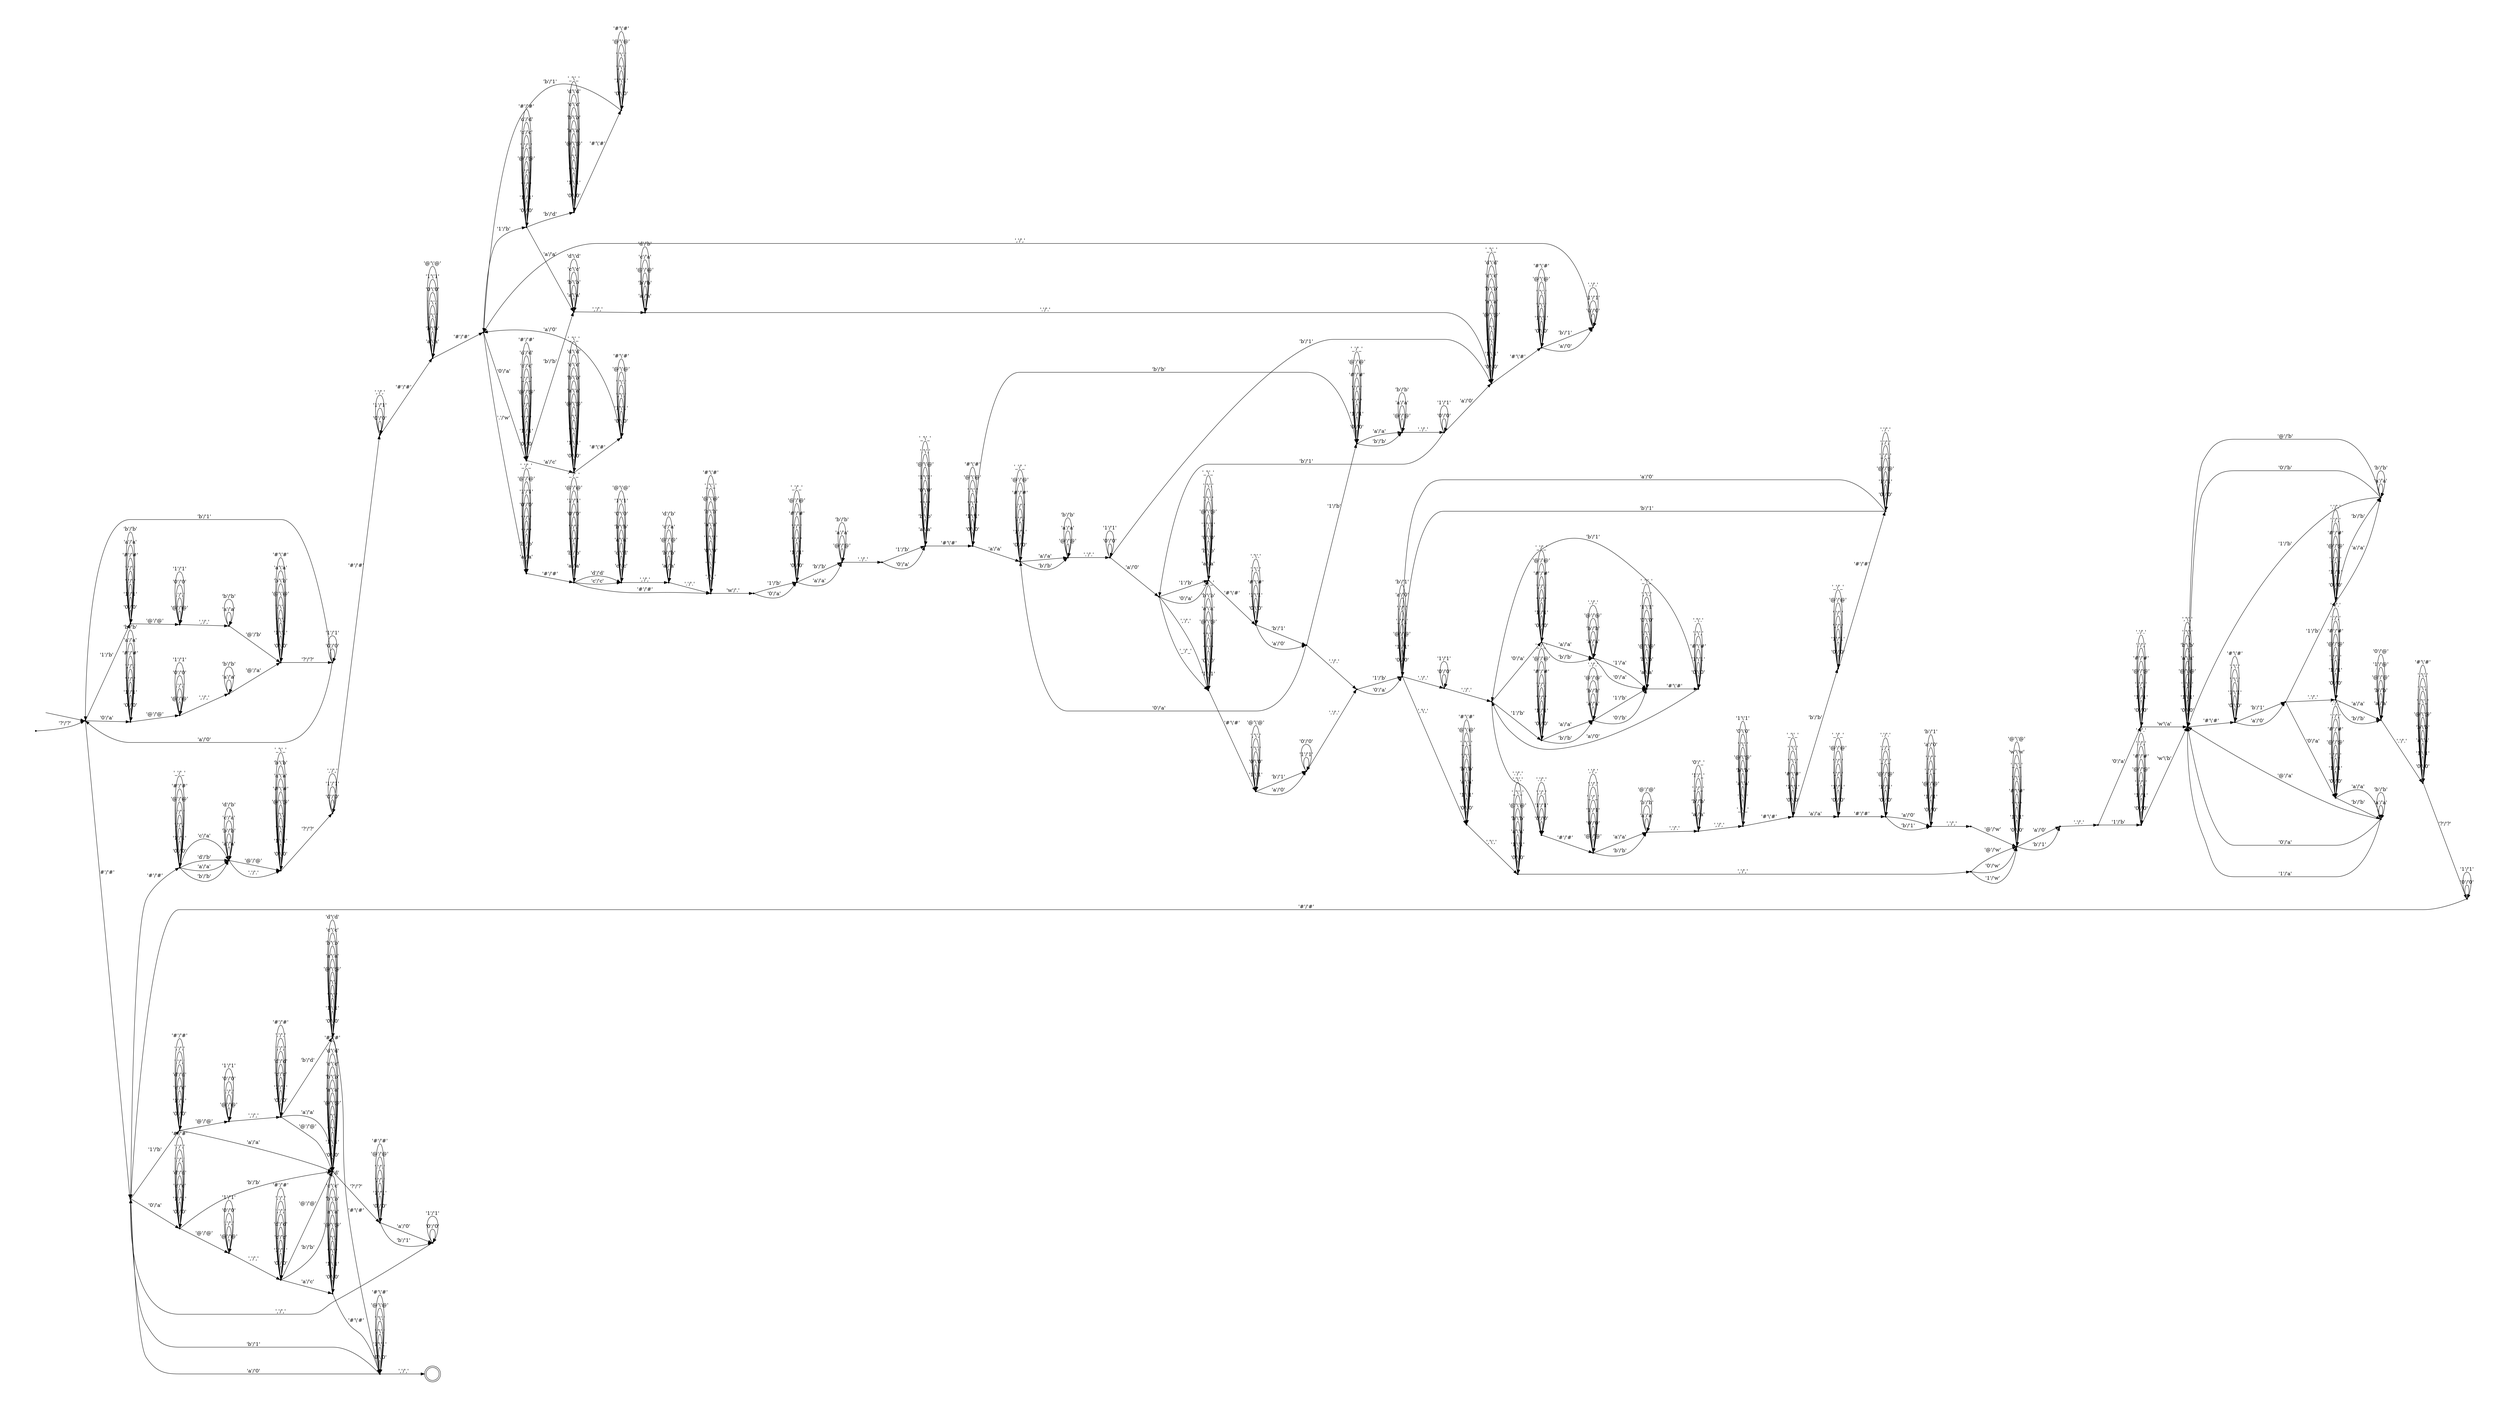 digraph pda {
graph [pad="1", nodesep=".5", ranksep="1"];
rankdir = LR;
hidden [shape = plaintext, label = ""];
node [shape = doublecircle];
1000 [label = ""];
node [shape = point];
hidden -> 1;
0 -> 1 [label = "'?'/'?'"];
1 -> 2 [label = "'0'/'a'"];
1 -> 3 [label = "'1'/'b'"];
1 -> 6 [label = "'#'/'#'"];
2 -> 2 [label = "'0'/'0'"];
2 -> 2 [label = "'1'/'1'"];
2 -> 2 [label = "'.'/'.'"];
2 -> 2 [label = "','/','"];
2 -> 2 [label = "'#'/'#'"];
2 -> 2 [label = "'a'/'a'"];
2 -> 2 [label = "'b'/'b'"];
3 -> 3 [label = "'0'/'0'"];
3 -> 3 [label = "'1'/'1'"];
3 -> 3 [label = "'.'/'.'"];
3 -> 3 [label = "','/','"];
3 -> 3 [label = "'#'/'#'"];
3 -> 3 [label = "'a'/'a'"];
3 -> 3 [label = "'b'/'b'"];
2 -> 4 [label = "'@'/'@'"];
3 -> 5 [label = "'@'/'@'"];
4 -> 4 [label = "'@'/'@'"];
4 -> 4 [label = "'.'/'.'"];
4 -> 4 [label = "'0'/'0'"];
4 -> 4 [label = "'1'/'1'"];
5 -> 5 [label = "'@'/'@'"];
5 -> 5 [label = "'.'/'.'"];
5 -> 5 [label = "'0'/'0'"];
5 -> 5 [label = "'1'/'1'"];
4 -> 7 [label = "','/','"];
5 -> 8 [label = "','/','"];
7 -> 7 [label = "'a'/'a'"];
7 -> 7 [label = "'b'/'b'"];
8 -> 8 [label = "'a'/'a'"];
8 -> 8 [label = "'b'/'b'"];
7 -> 9 [label = "'@'/'a'"];
8 -> 9 [label = "'@'/'b'"];
9 -> 9 [label = "'0'\\'0'"];
9 -> 9 [label = "'1'\\'1'"];
9 -> 9 [label = "','\\','"];
9 -> 9 [label = "'.'\\'.'"];
9 -> 9 [label = "'@'\\'@'"];
9 -> 9 [label = "'b'\\'b'"];
9 -> 9 [label = "'a'\\'a'"];
9 -> 9 [label = "'#'\\'#'"];
9 -> 10 [label = "'?'/'?'"];
10 -> 10 [label = "'0'/'0'"];
10 -> 10 [label = "'1'/'1'"];
10 -> 1 [label = "'a'/'0'"];
10 -> 1 [label = "'b'/'1'"];
6 -> 11 [label = "'0'/'a'"];
6 -> 12 [label = "'1'/'b'"];
6 -> 110 [label = "'#'/'#'"];
11 -> 11 [label = "'0'/'0'"];
11 -> 11 [label = "'1'/'1'"];
11 -> 11 [label = "'c'/'c'"];
11 -> 11 [label = "'d'/'d'"];
11 -> 11 [label = "','/','"];
11 -> 11 [label = "'.'/'.'"];
11 -> 11 [label = "'#'/'#'"];
12 -> 12 [label = "'0'/'0'"];
12 -> 12 [label = "'1'/'1'"];
12 -> 12 [label = "'c'/'c'"];
12 -> 12 [label = "'d'/'d'"];
12 -> 12 [label = "','/','"];
12 -> 12 [label = "'.'/'.'"];
12 -> 12 [label = "'#'/'#'"];
11 -> 100 [label = "'@'/'@'"];
12 -> 101 [label = "'@'/'@'"];
100 -> 100 [label = "'@'/'@'"];
100 -> 100 [label = "'.'/'.'"];
100 -> 100 [label = "'0'/'0'"];
100 -> 100 [label = "'1'/'1'"];
101 -> 101 [label = "'@'/'@'"];
101 -> 101 [label = "'.'/'.'"];
101 -> 101 [label = "'0'/'0'"];
101 -> 101 [label = "'1'/'1'"];
100 -> 102 [label = "','/','"];
101 -> 103 [label = "','/','"];
102 -> 102 [label = "'0'/'0'"];
102 -> 102 [label = "'1'/'1'"];
102 -> 102 [label = "'c'/'c'"];
102 -> 102 [label = "'d'/'d'"];
102 -> 102 [label = "','/','"];
102 -> 102 [label = "'.'/'.'"];
102 -> 102 [label = "'#'/'#'"];
103 -> 103 [label = "'0'/'0'"];
103 -> 103 [label = "'1'/'1'"];
103 -> 103 [label = "'c'/'c'"];
103 -> 103 [label = "'d'/'d'"];
103 -> 103 [label = "','/','"];
103 -> 103 [label = "'.'/'.'"];
103 -> 103 [label = "'#'/'#'"];
102 -> 13 [label = "'a'/'c'"];
103 -> 14 [label = "'b'/'d'"];
102 -> 15 [label = "'@'/'@'"];
103 -> 15 [label = "'@'/'@'"];
102 -> 15 [label = "'b'/'b'"];
103 -> 15 [label = "'a'/'a'"];
11 -> 15 [label = "'b'/'b'"];
12 -> 15 [label = "'a'/'a'"];
15 -> 15 [label = "'0'\\'0'"];
15 -> 15 [label = "'1'\\'1'"];
15 -> 15 [label = "','\\','"];
15 -> 15 [label = "'.'\\'.'"];
15 -> 15 [label = "'@'\\'@'"];
15 -> 15 [label = "'a'\\'a'"];
15 -> 15 [label = "'b'\\'b'"];
15 -> 15 [label = "'c'\\'c'"];
15 -> 15 [label = "'d'\\'d'"];
15 -> 15 [label = "'#'\\'#'"];
15 -> 16 [label = "'?'/'?'"];
16 -> 16 [label = "'0'/'0'"];
16 -> 16 [label = "'1'/'1'"];
16 -> 16 [label = "','/','"];
16 -> 16 [label = "'.'/'.'"];
16 -> 16 [label = "'@'/'@'"];
16 -> 16 [label = "'#'/'#'"];
16 -> 17 [label = "'a'/'0'"];
16 -> 17 [label = "'b'/'1'"];
17 -> 17 [label = "'0'/'0'"];
17 -> 17 [label = "'1'/'1'"];
17 -> 6 [label = "','/','"];
13 -> 13 [label = "'0'\\'0'"];
13 -> 13 [label = "'1'\\'1'"];
13 -> 13 [label = "','\\','"];
13 -> 13 [label = "'.'\\'.'"];
13 -> 13 [label = "'@'\\'@'"];
13 -> 13 [label = "'a'\\'a'"];
13 -> 13 [label = "'b'\\'b'"];
13 -> 13 [label = "'c'\\'c'"];
13 -> 13 [label = "'d'\\'d'"];
14 -> 14 [label = "'0'\\'0'"];
14 -> 14 [label = "'1'\\'1'"];
14 -> 14 [label = "','\\','"];
14 -> 14 [label = "'.'\\'.'"];
14 -> 14 [label = "'@'\\'@'"];
14 -> 14 [label = "'a'\\'a'"];
14 -> 14 [label = "'b'\\'b'"];
14 -> 14 [label = "'c'\\'c'"];
14 -> 14 [label = "'d'\\'d'"];
13 -> 18 [label = "'#'\\'#'"];
14 -> 18 [label = "'#'\\'#'"];
18 -> 18 [label = "'0'\\'0'"];
18 -> 18 [label = "'1'\\'1'"];
18 -> 18 [label = "','\\','"];
18 -> 18 [label = "'.'\\'.'"];
18 -> 18 [label = "'@'\\'@'"];
18 -> 18 [label = "'#'\\'#'"];
18 -> 6 [label = "'a'/'0'"];
18 -> 6 [label = "'b'/'1'"];
18 -> 1000 [label = "','/','"];
110 -> 110 [label = "'0'/'0'"];
110 -> 110 [label = "'1'/'1'"];
110 -> 110 [label = "','/','"];
110 -> 110 [label = "'.'/'.'"];
110 -> 110 [label = "'@'/'@'"];
110 -> 110 [label = "'#'/'#'"];
110 -> 110 [label = "'_'/'_'"];
110 -> 111 [label = "'c'/'a'"];
110 -> 111 [label = "'d'/'b'"];
110 -> 111 [label = "'a'/'a'"];
110 -> 111 [label = "'b'/'b'"];
111 -> 111 [label = "'a'/'a'"];
111 -> 111 [label = "'b'/'b'"];
111 -> 111 [label = "'c'/'a'"];
111 -> 111 [label = "'d'/'b'"];
111 -> 121 [label = "'@'/'@'"];
111 -> 121 [label = "'.'/'.'"];
121 -> 121 [label = "'0'\\'0'"];
121 -> 121 [label = "'1'\\'1'"];
121 -> 121 [label = "','\\','"];
121 -> 121 [label = "'.'\\'.'"];
121 -> 121 [label = "'@'\\'@'"];
121 -> 121 [label = "'#'\\'#'"];
121 -> 121 [label = "'a'\\'a'"];
121 -> 121 [label = "'b'\\'b'"];
121 -> 121 [label = "'_'\\'_'"];
121 -> 123 [label = "'?'/'?'"];
123 -> 123 [label = "'0'/'0'"];
123 -> 123 [label = "'1'/'1'"];
123 -> 123 [label = "','/','"];
123 -> 122 [label = "'#'/'#'"];
122 -> 122 [label = "'0'/'0'"];
122 -> 122 [label = "'1'/'1'"];
122 -> 122 [label = "','/','"];
122 -> 19 [label = "'#'/'#'"];
19 -> 19 [label = "'a'\\'a'"];
19 -> 19 [label = "'b'\\'b'"];
19 -> 19 [label = "','\\','"];
19 -> 19 [label = "'.'\\'.'"];
19 -> 19 [label = "'0'\\'0'"];
19 -> 19 [label = "'1'\\'1'"];
19 -> 19 [label = "'@'\\'@'"];
19 -> 20 [label = "'#'/'#'"];
20 -> 21 [label = "'0'/'a'"];
20 -> 22 [label = "'1'/'b'"];
20 -> 604 [label = "'.'/'w'"];
604 -> 604 [label = "'a'/'a'"];
604 -> 604 [label = "'b'/'b'"];
604 -> 604 [label = "','/','"];
604 -> 604 [label = "'.'/'.'"];
604 -> 604 [label = "'0'/'0'"];
604 -> 604 [label = "'1'/'1'"];
604 -> 604 [label = "'@'/'@'"];
604 -> 604 [label = "'_'/'_'"];
604 -> 605 [label = "'#'/'#'"];
605 -> 605 [label = "'a'/'a'"];
605 -> 605 [label = "'b'/'b'"];
605 -> 605 [label = "','/','"];
605 -> 605 [label = "'.'/'.'"];
605 -> 605 [label = "'0'/'0'"];
605 -> 605 [label = "'1'/'1'"];
605 -> 605 [label = "'@'/'@'"];
605 -> 605 [label = "'_'/'_'"];
605 -> 606 [label = "'c'/'c'"];
605 -> 606 [label = "'d'/'d'"];
605 -> 609 [label = "'#'/'#'"];
606 -> 606 [label = "'c'\\'c'"];
606 -> 606 [label = "'d'\\'d'"];
606 -> 606 [label = "'a'\\'a'"];
606 -> 606 [label = "'b'\\'b'"];
606 -> 606 [label = "'0'\\'0'"];
606 -> 606 [label = "'1'\\'1'"];
606 -> 606 [label = "'@'\\'@'"];
606 -> 607 [label = "','/','"];
607 -> 607 [label = "'a'/'a'"];
607 -> 607 [label = "'b'/'b'"];
607 -> 607 [label = "'@'/'@'"];
607 -> 607 [label = "'c'/'a'"];
607 -> 607 [label = "'d'/'b'"];
607 -> 609 [label = "'.'/'.'"];
609 -> 609 [label = "','\\','"];
609 -> 609 [label = "'.'\\'.'"];
609 -> 609 [label = "'0'\\'0'"];
609 -> 609 [label = "'1'\\'1'"];
609 -> 609 [label = "'a'\\'a'"];
609 -> 609 [label = "'b'\\'b'"];
609 -> 609 [label = "'@'\\'@'"];
609 -> 609 [label = "'_'\\'_'"];
609 -> 609 [label = "'#'\\'#'"];
609 -> 31 [label = "'w'/'.'"];
21 -> 21 [label = "'0'/'0'"];
21 -> 21 [label = "'1'/'1'"];
21 -> 21 [label = "','/','"];
21 -> 21 [label = "'.'/'.'"];
21 -> 21 [label = "'@'/'@'"];
21 -> 21 [label = "'_'/'_'"];
21 -> 21 [label = "'c'/'c'"];
21 -> 21 [label = "'d'/'d'"];
21 -> 21 [label = "'#'/'#'"];
22 -> 22 [label = "'0'/'0'"];
22 -> 22 [label = "'1'/'1'"];
22 -> 22 [label = "','/','"];
22 -> 22 [label = "'.'/'.'"];
22 -> 22 [label = "'@'/'@'"];
22 -> 22 [label = "'_'/'_'"];
22 -> 22 [label = "'c'/'c'"];
22 -> 22 [label = "'d'/'d'"];
22 -> 22 [label = "'#'/'#'"];
21 -> 24 [label = "'a'/'c'"];
22 -> 25 [label = "'b'/'d'"];
21 -> 800 [label = "'b'/'b'"];
22 -> 800 [label = "'a'/'a'"];
800 -> 800 [label = "'a'\\'a'"];
800 -> 800 [label = "'b'\\'b'"];
800 -> 800 [label = "'c'\\'c'"];
800 -> 800 [label = "'d'\\'d'"];
800 -> 801 [label = "','/','"];
801 -> 801 [label = "'a'/'a'"];
801 -> 801 [label = "'b'/'b'"];
801 -> 801 [label = "'@'/'@'"];
801 -> 801 [label = "'c'/'a'"];
801 -> 801 [label = "'d'/'b'"];
801 -> 26 [label = "'.'/'.'"];
26 -> 26 [label = "'0'\\'0'"];
26 -> 26 [label = "'1'\\'1'"];
26 -> 26 [label = "','\\','"];
26 -> 26 [label = "'.'\\'.'"];
26 -> 26 [label = "'@'\\'@'"];
26 -> 26 [label = "'a'\\'a'"];
26 -> 26 [label = "'b'\\'b'"];
26 -> 26 [label = "'c'\\'c'"];
26 -> 26 [label = "'d'\\'d'"];
26 -> 26 [label = "'_'\\'_'"];
26 -> 27 [label = "'#'\\'#'"];
27 -> 27 [label = "'0'\\'0'"];
27 -> 27 [label = "'1'\\'1'"];
27 -> 27 [label = "','\\','"];
27 -> 27 [label = "'.'\\'.'"];
27 -> 27 [label = "'@'\\'@'"];
27 -> 27 [label = "'#'\\'#'"];
27 -> 28 [label = "'a'/'0'"];
27 -> 28 [label = "'b'/'1'"];
28 -> 28 [label = "'0'/'0'"];
28 -> 28 [label = "'1'/'1'"];
28 -> 28 [label = "'.'/'.'"];
28 -> 20 [label = "','/','"];
24 -> 24 [label = "'0'\\'0'"];
24 -> 24 [label = "'1'\\'1'"];
24 -> 24 [label = "','\\','"];
24 -> 24 [label = "'.'\\'.'"];
24 -> 24 [label = "'@'\\'@'"];
24 -> 24 [label = "'a'\\'a'"];
24 -> 24 [label = "'b'\\'b'"];
24 -> 24 [label = "'c'\\'c'"];
24 -> 24 [label = "'d'\\'d'"];
24 -> 24 [label = "'_'\\'_'"];
25 -> 25 [label = "'0'\\'0'"];
25 -> 25 [label = "'1'\\'1'"];
25 -> 25 [label = "','\\','"];
25 -> 25 [label = "'.'\\'.'"];
25 -> 25 [label = "'@'\\'@'"];
25 -> 25 [label = "'a'\\'a'"];
25 -> 25 [label = "'b'\\'b'"];
25 -> 25 [label = "'c'\\'c'"];
25 -> 25 [label = "'d'\\'d'"];
25 -> 25 [label = "'_'\\'_'"];
24 -> 29 [label = "'#'\\'#'"];
25 -> 30 [label = "'#'\\'#'"];
29 -> 29 [label = "'0'\\'0'"];
29 -> 29 [label = "'1'\\'1'"];
29 -> 29 [label = "','\\','"];
29 -> 29 [label = "'.'\\'.'"];
29 -> 29 [label = "'@'\\'@'"];
29 -> 29 [label = "'#'\\'#'"];
30 -> 30 [label = "'0'\\'0'"];
30 -> 30 [label = "'1'\\'1'"];
30 -> 30 [label = "','\\','"];
30 -> 30 [label = "'.'\\'.'"];
30 -> 30 [label = "'@'\\'@'"];
30 -> 30 [label = "'#'\\'#'"];
29 -> 20 [label = "'a'/'0'"];
30 -> 20 [label = "'b'/'1'"];
31 -> 32 [label = "'0'/'a'"];
31 -> 32 [label = "'1'/'b'"];
32 -> 32 [label = "'0'/'0'"];
32 -> 32 [label = "'1'/'1'"];
32 -> 32 [label = "','/','"];
32 -> 32 [label = "'.'/'.'"];
32 -> 32 [label = "'#'/'#'"];
32 -> 32 [label = "'@'/'@'"];
32 -> 32 [label = "'_'/'_'"];
32 -> 33 [label = "'a'/'a'"];
32 -> 33 [label = "'b'/'b'"];
33 -> 33 [label = "'@'/'@'"];
33 -> 33 [label = "'a'/'a'"];
33 -> 33 [label = "'b'/'b'"];
33 -> 34 [label = "'.'/'.'"];
34 -> 35 [label = "'0'/'a'"];
34 -> 35 [label = "'1'/'b'"];
35 -> 35 [label = "'a'\\'a'"];
35 -> 35 [label = "'b'\\'b'"];
35 -> 35 [label = "'.'\\'.'"];
35 -> 35 [label = "'0'\\'0'"];
35 -> 35 [label = "'1'\\'1'"];
35 -> 35 [label = "'@'\\'@'"];
35 -> 35 [label = "','\\','"];
35 -> 35 [label = "'_'\\'_'"];
35 -> 36 [label = "'#'\\'#'"];
36 -> 36 [label = "'0'\\'0'"];
36 -> 36 [label = "'1'\\'1'"];
36 -> 36 [label = "','\\','"];
36 -> 36 [label = "'.'\\'.'"];
36 -> 36 [label = "'@'\\'@'"];
36 -> 36 [label = "'#'\\'#'"];
36 -> 37 [label = "'a'/'a'"];
36 -> 38 [label = "'b'/'b'"];
37 -> 37 [label = "'0'/'0'"];
37 -> 37 [label = "'1'/'1'"];
37 -> 37 [label = "','/','"];
37 -> 37 [label = "'.'/'.'"];
37 -> 37 [label = "'#'/'#'"];
37 -> 37 [label = "'@'/'@'"];
37 -> 37 [label = "'_'/'_'"];
38 -> 38 [label = "'0'/'0'"];
38 -> 38 [label = "'1'/'1'"];
38 -> 38 [label = "','/','"];
38 -> 38 [label = "'.'/'.'"];
38 -> 38 [label = "'#'/'#'"];
38 -> 38 [label = "'@'/'@'"];
38 -> 38 [label = "'_'/'_'"];
37 -> 39 [label = "'a'/'a'"];
37 -> 39 [label = "'b'/'b'"];
38 -> 40 [label = "'a'/'a'"];
38 -> 40 [label = "'b'/'b'"];
39 -> 39 [label = "'@'/'@'"];
39 -> 39 [label = "'a'/'a'"];
39 -> 39 [label = "'b'/'b'"];
40 -> 40 [label = "'@'/'@'"];
40 -> 40 [label = "'a'/'a'"];
40 -> 40 [label = "'b'/'b'"];
39 -> 41 [label = "'.'/'.'"];
40 -> 42 [label = "'.'/'.'"];
41 -> 41 [label = "'0'/'0'"];
41 -> 41 [label = "'1'/'1'"];
42 -> 42 [label = "'0'/'0'"];
42 -> 42 [label = "'1'/'1'"];
41 -> 43 [label = "'a'/'0'"];
41 -> 26 [label = "'b'/'1'"];
43 -> 44 [label = "'0'/'a'"];
43 -> 44 [label = "'1'/'b'"];
43 -> 60 [label = "'_'/'_'"];
43 -> 60 [label = "','/','"];
60 -> 60 [label = "'1'\\'1'"];
60 -> 60 [label = "'0'\\'0'"];
60 -> 60 [label = "'.'\\'.'"];
60 -> 60 [label = "','\\','"];
60 -> 60 [label = "'@'\\'@'"];
60 -> 60 [label = "'a'\\'a'"];
60 -> 60 [label = "'b'\\'b'"];
60 -> 60 [label = "'_'\\'_'"];
60 -> 61 [label = "'#'\\'#'"];
61 -> 61 [label = "'1'\\'1'"];
61 -> 61 [label = "'0'\\'0'"];
61 -> 61 [label = "'.'\\'.'"];
61 -> 61 [label = "','\\','"];
61 -> 61 [label = "'@'\\'@'"];
61 -> 70 [label = "'a'/'0'"];
61 -> 70 [label = "'b'/'1'"];
70 -> 70 [label = "'1'/'1'"];
70 -> 70 [label = "'0'/'0'"];
70 -> 200 [label = "'.'/'.'"];
42 -> 26 [label = "'a'/'0'"];
42 -> 43 [label = "'b'/'1'"];
44 -> 44 [label = "'a'\\'a'"];
44 -> 44 [label = "'b'\\'b'"];
44 -> 44 [label = "'0'\\'0'"];
44 -> 44 [label = "'1'\\'1'"];
44 -> 44 [label = "'@'\\'@'"];
44 -> 44 [label = "','\\','"];
44 -> 44 [label = "'.'\\'.'"];
44 -> 44 [label = "'_'\\'_'"];
44 -> 46 [label = "'#'\\'#'"];
46 -> 46 [label = "'0'\\'0'"];
46 -> 46 [label = "'1'\\'1'"];
46 -> 46 [label = "'#'\\'#'"];
46 -> 46 [label = "','\\','"];
46 -> 46 [label = "'.'\\'.'"];
46 -> 47 [label = "'a'/'0'"];
46 -> 47 [label = "'b'/'1'"];
47 -> 37 [label = "'0'/'a'"];
47 -> 38 [label = "'1'/'b'"];
47 -> 200 [label = "'.'/'.'"];
200 -> 230 [label = "'1'/'b'"];
200 -> 230 [label = "'0'/'a'"];
230 -> 201 [label = "'.'/'.'"];
201 -> 201 [label = "'0'/'0'"];
201 -> 201 [label = "'1'/'1'"];
201 -> 202 [label = "'.'/'.'"];
202 -> 203 [label = "'0'/'a'"];
202 -> 204 [label = "'1'/'b'"];
202 -> 205 [label = "'.'/'.'"];
203 -> 203 [label = "'0'/'0'"];
203 -> 203 [label = "'1'/'1'"];
203 -> 203 [label = "'.'/'.'"];
203 -> 203 [label = "','/','"];
203 -> 203 [label = "'#'/'#'"];
203 -> 203 [label = "'@'/'@'"];
203 -> 203 [label = "'_'/'_'"];
204 -> 204 [label = "'0'/'0'"];
204 -> 204 [label = "'1'/'1'"];
204 -> 204 [label = "'.'/'.'"];
204 -> 204 [label = "','/','"];
204 -> 204 [label = "'#'/'#'"];
204 -> 204 [label = "'@'/'@'"];
204 -> 204 [label = "'_'/'_'"];
203 -> 206 [label = "'a'/'a'"];
203 -> 206 [label = "'b'/'b'"];
204 -> 207 [label = "'a'/'a'"];
204 -> 207 [label = "'b'/'b'"];
206 -> 206 [label = "'a'/'a'"];
206 -> 206 [label = "'b'/'b'"];
206 -> 206 [label = "'@'/'@'"];
206 -> 206 [label = "'.'/'.'"];
207 -> 207 [label = "'a'/'a'"];
207 -> 207 [label = "'b'/'b'"];
207 -> 207 [label = "'@'/'@'"];
207 -> 207 [label = "'.'/'.'"];
206 -> 209 [label = "'0'/'a'"];
206 -> 209 [label = "'1'/'a'"];
207 -> 209 [label = "'0'/'b'"];
207 -> 209 [label = "'1'/'b'"];
209 -> 209 [label = "'a'\\'a'"];
209 -> 209 [label = "'b'\\'b'"];
209 -> 209 [label = "'@'\\'@'"];
209 -> 209 [label = "'.'\\'.'"];
209 -> 209 [label = "'0'\\'0'"];
209 -> 209 [label = "'1'\\'1'"];
209 -> 209 [label = "','\\','"];
209 -> 209 [label = "'_'\\'_'"];
209 -> 211 [label = "'#'\\'#'"];
211 -> 211 [label = "'0'\\'0'"];
211 -> 211 [label = "'1'\\'1'"];
211 -> 211 [label = "'#'\\'#'"];
211 -> 211 [label = "','\\','"];
211 -> 211 [label = "'.'\\'.'"];
211 -> 202 [label = "'a'/'0'"];
211 -> 202 [label = "'b'/'1'"];
205 -> 205 [label = "'0'/'0'"];
205 -> 205 [label = "'1'/'1'"];
205 -> 205 [label = "','/','"];
205 -> 205 [label = "'.'/'.'"];
205 -> 220 [label = "'#'/'#'"];
220 -> 220 [label = "'@'/'@'"];
220 -> 220 [label = "'0'/'0'"];
220 -> 220 [label = "'1'/'1'"];
220 -> 220 [label = "'_'/'_'"];
220 -> 220 [label = "'.'/'.'"];
220 -> 220 [label = "','/','"];
220 -> 221 [label = "'a'/'a'"];
220 -> 221 [label = "'b'/'b'"];
221 -> 221 [label = "'a'/'a'"];
221 -> 221 [label = "'b'/'b'"];
221 -> 221 [label = "'@'/'@'"];
221 -> 222 [label = "'.'/'.'"];
222 -> 222 [label = "'a'/'a'"];
222 -> 222 [label = "'b'/'b'"];
222 -> 222 [label = "'_'/'_'"];
222 -> 222 [label = "'1'/'_'"];
222 -> 222 [label = "'0'/'_'"];
222 -> 223 [label = "','/','"];
223 -> 223 [label = "'_'\\'_'"];
223 -> 223 [label = "','\\','"];
223 -> 223 [label = "'a'\\'a'"];
223 -> 223 [label = "'b'\\'b'"];
223 -> 223 [label = "'@'\\'@'"];
223 -> 223 [label = "'.'\\'.'"];
223 -> 223 [label = "'0'\\'0'"];
223 -> 223 [label = "'1'\\'1'"];
223 -> 224 [label = "'#'\\'#'"];
224 -> 224 [label = "'0'\\'0'"];
224 -> 224 [label = "'1'\\'1'"];
224 -> 224 [label = "'#'\\'#'"];
224 -> 224 [label = "','\\','"];
224 -> 224 [label = "'.'\\'.'"];
224 -> 224 [label = "'_'\\'_'"];
224 -> 225 [label = "'a'/'a'"];
224 -> 226 [label = "'b'/'b'"];
225 -> 225 [label = "'0'/'0'"];
225 -> 225 [label = "'1'/'1'"];
225 -> 225 [label = "','/','"];
225 -> 225 [label = "'.'/'.'"];
225 -> 225 [label = "'@'/'@'"];
225 -> 225 [label = "'_'/'_'"];
226 -> 226 [label = "'0'/'0'"];
226 -> 226 [label = "'1'/'1'"];
226 -> 226 [label = "','/','"];
226 -> 226 [label = "'.'/'.'"];
226 -> 226 [label = "'@'/'@'"];
226 -> 226 [label = "'_'/'_'"];
225 -> 227 [label = "'#'/'#'"];
226 -> 228 [label = "'#'/'#'"];
227 -> 227 [label = "'0'/'0'"];
227 -> 227 [label = "'1'/'1'"];
227 -> 227 [label = "'@'/'@'"];
227 -> 227 [label = "'_'/'_'"];
227 -> 227 [label = "','/','"];
227 -> 227 [label = "'.'/'.'"];
228 -> 228 [label = "'0'/'0'"];
228 -> 228 [label = "'1'/'1'"];
228 -> 228 [label = "'@'/'@'"];
228 -> 228 [label = "'_'/'_'"];
228 -> 228 [label = "','/','"];
228 -> 228 [label = "'.'/'.'"];
227 -> 229 [label = "'a'/'0'"];
227 -> 229 [label = "'b'/'1'"];
228 -> 230 [label = "'a'/'0'"];
228 -> 230 [label = "'b'/'1'"];
229 -> 229 [label = "'0'/'0'"];
229 -> 229 [label = "'1'/'1'"];
229 -> 229 [label = "'@'/'@'"];
229 -> 229 [label = "'_'/'_'"];
229 -> 229 [label = "'.'/'.'"];
230 -> 230 [label = "'0'/'0'"];
230 -> 230 [label = "'1'/'1'"];
230 -> 230 [label = "'@'/'@'"];
230 -> 230 [label = "'_'/'_'"];
230 -> 230 [label = "'.'/'.'"];
229 -> 229 [label = "'a'/'0'"];
229 -> 229 [label = "'b'/'1'"];
230 -> 230 [label = "'a'/'0'"];
230 -> 230 [label = "'b'/'1'"];
229 -> 231 [label = "','/','"];
230 -> 232 [label = "','\\','"];
231 -> 233 [label = "'@'/'w'"];
232 -> 232 [label = "'0'\\'0'"];
232 -> 232 [label = "'1'\\'1'"];
232 -> 232 [label = "'a'\\'a'"];
232 -> 232 [label = "'b'\\'b'"];
232 -> 232 [label = "'.'\\'.'"];
232 -> 232 [label = "'_'\\'_'"];
232 -> 232 [label = "'@'\\'@'"];
232 -> 232 [label = "'#'\\'#'"];
232 -> 234 [label = "','\\','"];
234 -> 234 [label = "'0'\\'0'"];
234 -> 234 [label = "'1'\\'1'"];
234 -> 234 [label = "'a'\\'a'"];
234 -> 234 [label = "'b'\\'b'"];
234 -> 234 [label = "'@'\\'@'"];
234 -> 234 [label = "'_'\\'_'"];
234 -> 234 [label = "'.'\\'.'"];
234 -> 235 [label = "','/','"];
235 -> 233 [label = "'@'/'w'"];
235 -> 233 [label = "'0'/'w'"];
235 -> 233 [label = "'1'/'w'"];
233 -> 233 [label = "'0'\\'0'"];
233 -> 233 [label = "'1'\\'1'"];
233 -> 233 [label = "','\\','"];
233 -> 233 [label = "'#'\\'#'"];
233 -> 233 [label = "'.'\\'.'"];
233 -> 233 [label = "'_'\\'_'"];
233 -> 233 [label = "'w'\\'w'"];
233 -> 233 [label = "'@'\\'@'"];
233 -> 236 [label = "'a'/'0'"];
233 -> 236 [label = "'b'/'1'"];
236 -> 237 [label = "'.'/'.'"];
237 -> 238 [label = "'0'/'a'"];
237 -> 239 [label = "'1'/'b'"];
238 -> 238 [label = "'0'/'0'"];
238 -> 238 [label = "'1'/'1'"];
238 -> 238 [label = "'_'/'_'"];
238 -> 238 [label = "'@'/'@'"];
238 -> 238 [label = "'#'/'#'"];
238 -> 238 [label = "','/','"];
238 -> 238 [label = "'.'/'.'"];
239 -> 239 [label = "'0'/'0'"];
239 -> 239 [label = "'1'/'1'"];
239 -> 239 [label = "'_'/'_'"];
239 -> 239 [label = "'@'/'@'"];
239 -> 239 [label = "'#'/'#'"];
239 -> 239 [label = "','/','"];
239 -> 239 [label = "'.'/'.'"];
238 -> 240 [label = "'w'\\'a'"];
239 -> 240 [label = "'w'\\'b'"];
240 -> 240 [label = "'0'\\'0'"];
240 -> 240 [label = "'1'\\'1'"];
240 -> 240 [label = "'_'\\'_'"];
240 -> 240 [label = "'@'\\'@'"];
240 -> 240 [label = "'a'\\'a'"];
240 -> 240 [label = "'b'\\'b'"];
240 -> 240 [label = "'.'\\'.'"];
240 -> 240 [label = "','\\','"];
240 -> 300 [label = "'#'\\'#'"];
300 -> 300 [label = "'0'\\'0'"];
300 -> 300 [label = "'1'\\'1'"];
300 -> 300 [label = "','\\','"];
300 -> 300 [label = "'.'\\'.'"];
300 -> 300 [label = "'#'\\'#'"];
300 -> 241 [label = "'a'/'0'"];
300 -> 241 [label = "'b'/'1'"];
241 -> 242 [label = "'0'/'a'"];
241 -> 243 [label = "'1'/'b'"];
241 -> 246 [label = "'.'/'.'"];
246 -> 246 [label = "'0'/'0'"];
246 -> 246 [label = "'1'/'1'"];
246 -> 246 [label = "'_'/'_'"];
246 -> 246 [label = "'@'/'@'"];
246 -> 246 [label = "'#'/'#'"];
246 -> 246 [label = "','/','"];
246 -> 246 [label = "'.'/'.'"];
246 -> 247 [label = "'a'/'a'"];
246 -> 247 [label = "'b'/'b'"];
247 -> 247 [label = "'a'/'a'"];
247 -> 247 [label = "'b'/'b'"];
247 -> 247 [label = "'@'/'@'"];
247 -> 247 [label = "'1'/'@'"];
247 -> 247 [label = "'0'/'@'"];
247 -> 248 [label = "'.'/'.'"];
248 -> 248 [label = "'0'\\'0'"];
248 -> 248 [label = "'1'\\'1'"];
248 -> 248 [label = "'a'\\'a'"];
248 -> 248 [label = "'b'\\'b'"];
248 -> 248 [label = "'@'\\'@'"];
248 -> 248 [label = "'_'\\'_'"];
248 -> 248 [label = "','\\','"];
248 -> 248 [label = "'.'\\'.'"];
248 -> 248 [label = "'#'\\'#'"];
248 -> 249 [label = "'?'/'?'"];
249 -> 249 [label = "'0'/'0'"];
249 -> 249 [label = "'1'/'1'"];
249 -> 6 [label = "'#'/'#'"];
242 -> 242 [label = "'0'/'0'"];
242 -> 242 [label = "'1'/'1'"];
242 -> 242 [label = "'_'/'_'"];
242 -> 242 [label = "'@'/'@'"];
242 -> 242 [label = "'#'/'#'"];
242 -> 242 [label = "','/','"];
242 -> 242 [label = "'.'/'.'"];
243 -> 243 [label = "'0'/'0'"];
243 -> 243 [label = "'1'/'1'"];
243 -> 243 [label = "'_'/'_'"];
243 -> 243 [label = "'@'/'@'"];
243 -> 243 [label = "'#'/'#'"];
243 -> 243 [label = "','/','"];
243 -> 243 [label = "'.'/'.'"];
242 -> 244 [label = "'a'/'a'"];
242 -> 244 [label = "'b'/'b'"];
243 -> 245 [label = "'a'/'a'"];
243 -> 245 [label = "'b'/'b'"];
244 -> 244 [label = "'a'/'a'"];
244 -> 244 [label = "'b'/'b'"];
244 -> 240 [label = "'@'/'a'"];
244 -> 240 [label = "'0'/'a'"];
244 -> 240 [label = "'1'/'a'"];
245 -> 245 [label = "'a'/'a'"];
245 -> 245 [label = "'b'/'b'"];
245 -> 240 [label = "'@'/'b'"];
245 -> 240 [label = "'0'/'b'"];
245 -> 240 [label = "'1'/'b'"];
}
